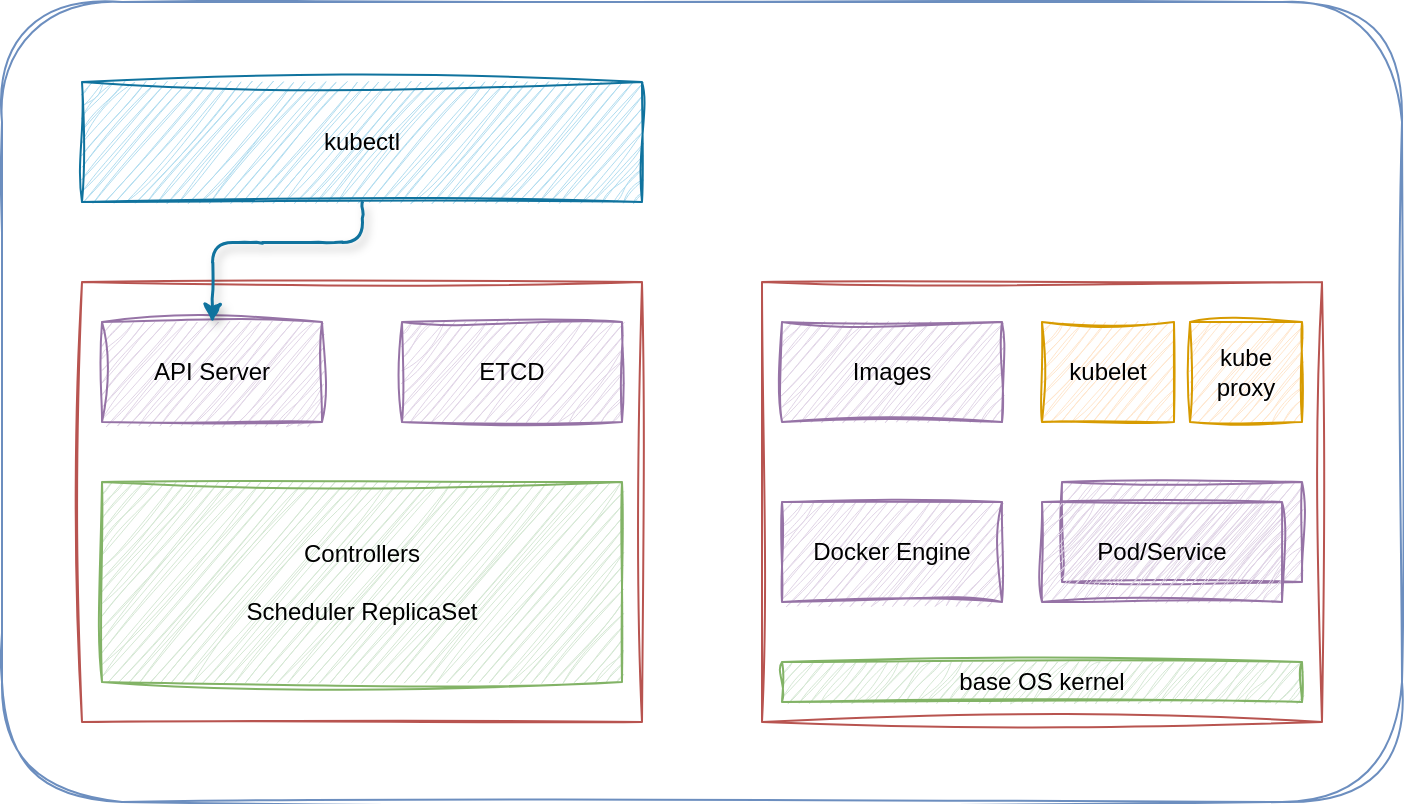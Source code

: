 <mxfile version="21.1.8" type="github">
  <diagram name="Page-1" id="UtkHeV6uxtWy_sj3QnAZ">
    <mxGraphModel dx="1226" dy="678" grid="1" gridSize="10" guides="1" tooltips="1" connect="1" arrows="1" fold="1" page="1" pageScale="1" pageWidth="850" pageHeight="1100" math="0" shadow="0">
      <root>
        <mxCell id="0" />
        <mxCell id="1" parent="0" />
        <mxCell id="4WDIA_1txPUaSzjZda2C-1" value="" style="rounded=1;whiteSpace=wrap;html=1;glass=0;fillStyle=auto;fillColor=none;strokeColor=#6c8ebf;sketch=1;curveFitting=1;jiggle=2;" vertex="1" parent="1">
          <mxGeometry x="80" y="120" width="700" height="400" as="geometry" />
        </mxCell>
        <mxCell id="4WDIA_1txPUaSzjZda2C-9" value="" style="rounded=0;whiteSpace=wrap;html=1;fillColor=none;glass=0;strokeColor=#b85450;shadow=0;sketch=1;curveFitting=1;jiggle=2;" vertex="1" parent="1">
          <mxGeometry x="460" y="260" width="280" height="220" as="geometry" />
        </mxCell>
        <mxCell id="4WDIA_1txPUaSzjZda2C-2" value="kubectl" style="rounded=0;whiteSpace=wrap;html=1;fillColor=#b1ddf0;strokeColor=#10739e;sketch=1;curveFitting=1;jiggle=2;glass=0;" vertex="1" parent="1">
          <mxGeometry x="120" y="160" width="280" height="60" as="geometry" />
        </mxCell>
        <mxCell id="4WDIA_1txPUaSzjZda2C-3" value="" style="rounded=0;whiteSpace=wrap;html=1;fillColor=none;sketch=1;curveFitting=1;jiggle=2;glass=0;strokeColor=#b85450;" vertex="1" parent="1">
          <mxGeometry x="120" y="260" width="280" height="220" as="geometry" />
        </mxCell>
        <mxCell id="4WDIA_1txPUaSzjZda2C-5" value="API Server" style="rounded=0;whiteSpace=wrap;html=1;fillColor=#e1d5e7;sketch=1;curveFitting=1;jiggle=2;strokeColor=#9673a6;" vertex="1" parent="1">
          <mxGeometry x="130" y="280" width="110" height="50" as="geometry" />
        </mxCell>
        <mxCell id="4WDIA_1txPUaSzjZda2C-6" value="kubelet" style="rounded=0;whiteSpace=wrap;html=1;fillColor=#ffe6cc;sketch=1;curveFitting=1;jiggle=2;strokeColor=#d79b00;" vertex="1" parent="1">
          <mxGeometry x="600" y="280" width="66" height="50" as="geometry" />
        </mxCell>
        <mxCell id="4WDIA_1txPUaSzjZda2C-7" value="&lt;div&gt;Controllers&lt;/div&gt;&lt;div&gt;&lt;br&gt;&lt;/div&gt;&lt;div&gt;Scheduler ReplicaSet&lt;br&gt;&lt;/div&gt;" style="rounded=0;whiteSpace=wrap;html=1;fillColor=#d5e8d4;sketch=1;curveFitting=1;jiggle=2;strokeColor=#82b366;" vertex="1" parent="1">
          <mxGeometry x="130" y="360" width="260" height="100" as="geometry" />
        </mxCell>
        <mxCell id="4WDIA_1txPUaSzjZda2C-11" value="Images" style="rounded=0;whiteSpace=wrap;html=1;fillColor=#e1d5e7;sketch=1;curveFitting=1;jiggle=2;strokeColor=#9673a6;" vertex="1" parent="1">
          <mxGeometry x="470" y="280" width="110" height="50" as="geometry" />
        </mxCell>
        <mxCell id="4WDIA_1txPUaSzjZda2C-12" value="base OS kernel" style="rounded=0;whiteSpace=wrap;html=1;fillColor=#d5e8d4;sketch=1;curveFitting=1;jiggle=2;strokeColor=#82b366;" vertex="1" parent="1">
          <mxGeometry x="470" y="450" width="260" height="20" as="geometry" />
        </mxCell>
        <mxCell id="4WDIA_1txPUaSzjZda2C-13" value="Docker Engine" style="rounded=0;whiteSpace=wrap;html=1;fillColor=#e1d5e7;sketch=1;curveFitting=1;jiggle=2;strokeColor=#9673a6;" vertex="1" parent="1">
          <mxGeometry x="470" y="370" width="110" height="50" as="geometry" />
        </mxCell>
        <mxCell id="4WDIA_1txPUaSzjZda2C-15" value="" style="rounded=0;whiteSpace=wrap;html=1;fillColor=#e1d5e7;sketch=1;curveFitting=1;jiggle=2;strokeColor=#9673a6;" vertex="1" parent="1">
          <mxGeometry x="610" y="360" width="120" height="50" as="geometry" />
        </mxCell>
        <mxCell id="4WDIA_1txPUaSzjZda2C-14" value="Pod/Service" style="rounded=0;whiteSpace=wrap;html=1;fillColor=#e1d5e7;sketch=1;curveFitting=1;jiggle=2;strokeColor=#9673a6;" vertex="1" parent="1">
          <mxGeometry x="600" y="370" width="120" height="50" as="geometry" />
        </mxCell>
        <mxCell id="4WDIA_1txPUaSzjZda2C-18" value="kube proxy" style="rounded=0;whiteSpace=wrap;html=1;fillColor=#ffe6cc;sketch=1;curveFitting=1;jiggle=2;strokeColor=#d79b00;" vertex="1" parent="1">
          <mxGeometry x="674" y="280" width="56" height="50" as="geometry" />
        </mxCell>
        <mxCell id="4WDIA_1txPUaSzjZda2C-19" value="ETCD" style="rounded=0;whiteSpace=wrap;html=1;fillColor=#e1d5e7;sketch=1;curveFitting=1;jiggle=2;strokeColor=#9673a6;" vertex="1" parent="1">
          <mxGeometry x="280" y="280" width="110" height="50" as="geometry" />
        </mxCell>
        <mxCell id="4WDIA_1txPUaSzjZda2C-20" value="" style="endArrow=classic;html=1;exitX=0.5;exitY=1;exitDx=0;exitDy=0;entryX=0.5;entryY=0;entryDx=0;entryDy=0;fillColor=#b1ddf0;strokeColor=#10739e;rounded=1;targetPerimeterSpacing=0;sourcePerimeterSpacing=0;endSize=6;startSize=6;strokeWidth=1.5;shadow=1;comic=1;" edge="1" parent="1" source="4WDIA_1txPUaSzjZda2C-2" target="4WDIA_1txPUaSzjZda2C-5">
          <mxGeometry width="50" height="50" relative="1" as="geometry">
            <mxPoint x="-20" y="350" as="sourcePoint" />
            <mxPoint x="30" y="300" as="targetPoint" />
            <Array as="points">
              <mxPoint x="260" y="240" />
              <mxPoint x="220" y="240" />
              <mxPoint x="185" y="240" />
            </Array>
          </mxGeometry>
        </mxCell>
      </root>
    </mxGraphModel>
  </diagram>
</mxfile>
